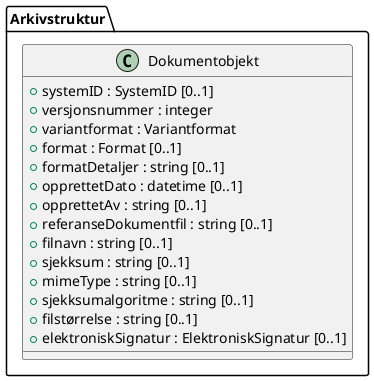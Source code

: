 @startuml
class Arkivstruktur.Dokumentobjekt {
  +systemID : SystemID [0..1]
  +versjonsnummer : integer
  +variantformat : Variantformat
  +format : Format [0..1]
  +formatDetaljer : string [0..1]
  +opprettetDato : datetime [0..1]
  +opprettetAv : string [0..1]
  +referanseDokumentfil : string [0..1]
  +filnavn : string [0..1]
  +sjekksum : string [0..1]
  +mimeType : string [0..1]
  +sjekksumalgoritme : string [0..1]
  +filstørrelse : string [0..1]
  +elektroniskSignatur : ElektroniskSignatur [0..1]
}
@enduml
